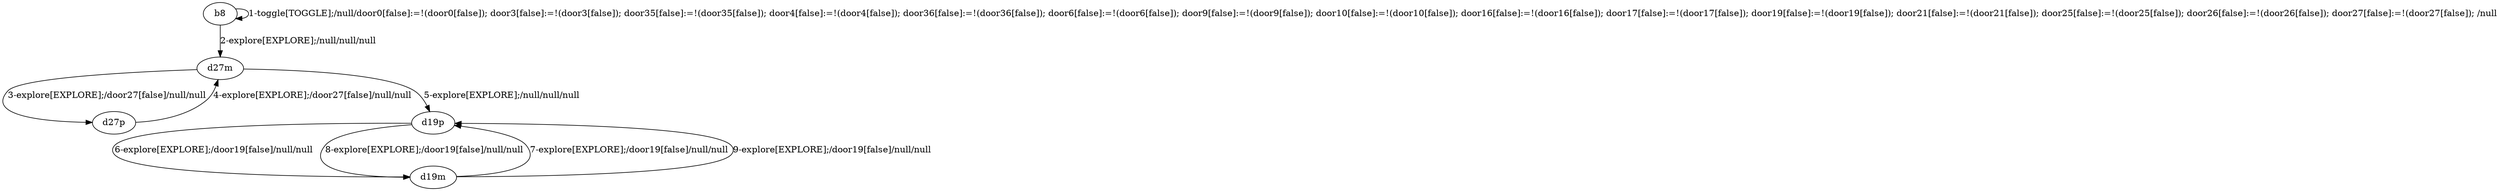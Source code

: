 # Total number of goals covered by this test: 1
# d27p --> d27m

digraph g {
"b8" -> "b8" [label = "1-toggle[TOGGLE];/null/door0[false]:=!(door0[false]); door3[false]:=!(door3[false]); door35[false]:=!(door35[false]); door4[false]:=!(door4[false]); door36[false]:=!(door36[false]); door6[false]:=!(door6[false]); door9[false]:=!(door9[false]); door10[false]:=!(door10[false]); door16[false]:=!(door16[false]); door17[false]:=!(door17[false]); door19[false]:=!(door19[false]); door21[false]:=!(door21[false]); door25[false]:=!(door25[false]); door26[false]:=!(door26[false]); door27[false]:=!(door27[false]); /null"];
"b8" -> "d27m" [label = "2-explore[EXPLORE];/null/null/null"];
"d27m" -> "d27p" [label = "3-explore[EXPLORE];/door27[false]/null/null"];
"d27p" -> "d27m" [label = "4-explore[EXPLORE];/door27[false]/null/null"];
"d27m" -> "d19p" [label = "5-explore[EXPLORE];/null/null/null"];
"d19p" -> "d19m" [label = "6-explore[EXPLORE];/door19[false]/null/null"];
"d19m" -> "d19p" [label = "7-explore[EXPLORE];/door19[false]/null/null"];
"d19p" -> "d19m" [label = "8-explore[EXPLORE];/door19[false]/null/null"];
"d19m" -> "d19p" [label = "9-explore[EXPLORE];/door19[false]/null/null"];
}